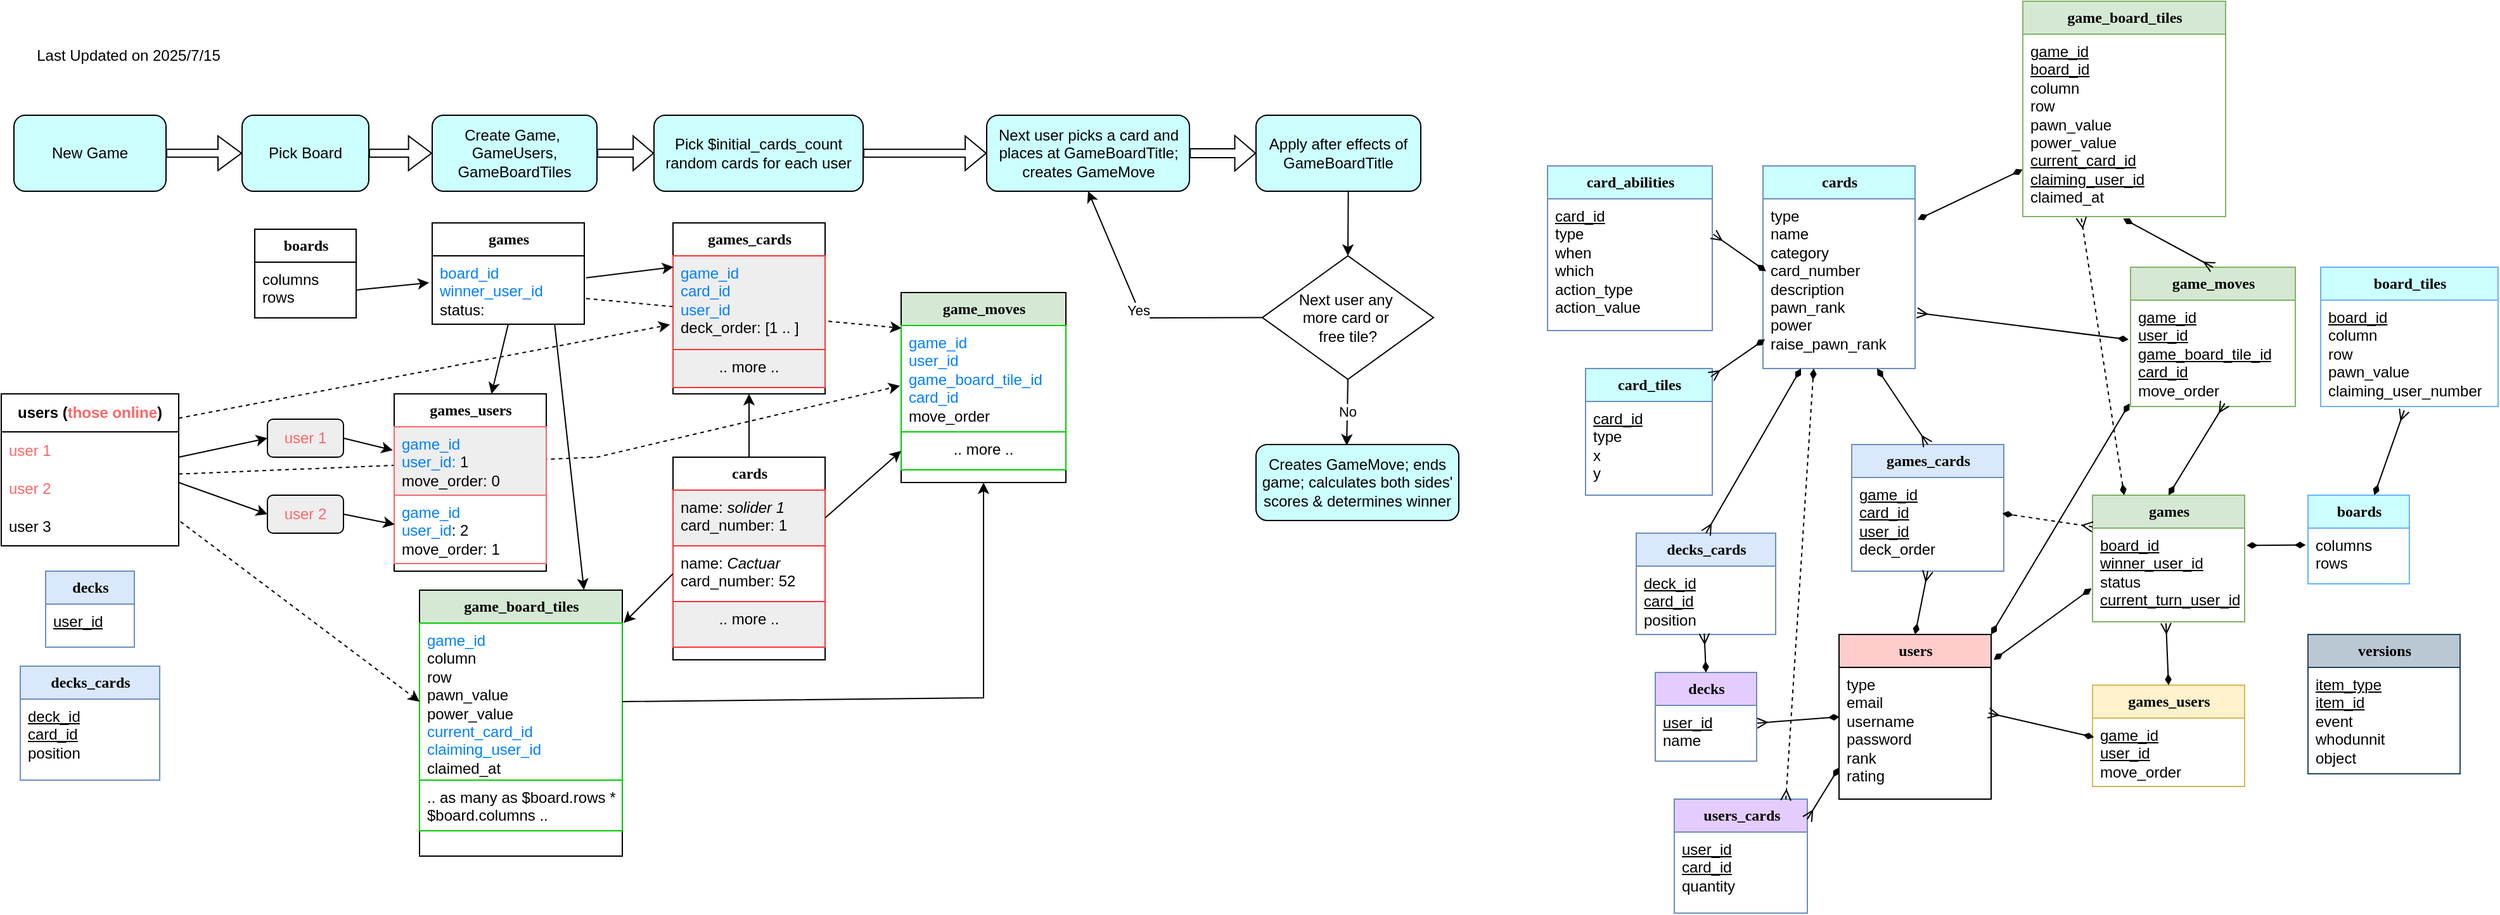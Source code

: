 <mxfile version="28.0.4">
  <diagram name="EER" id="c4acf3e9-155e-7222-9cf6-157b1a14988f">
    <mxGraphModel dx="2718" dy="1848" grid="1" gridSize="10" guides="1" tooltips="1" connect="1" arrows="1" fold="1" page="1" pageScale="1" pageWidth="850" pageHeight="1100" background="none" math="0" shadow="0">
      <root>
        <mxCell id="0" />
        <mxCell id="1" parent="0" />
        <mxCell id="WRyJqsJyQjOsR1VuZ4b_-59" value="" style="endArrow=classic;html=1;rounded=0;exitX=1;exitY=0.11;exitDx=0;exitDy=0;exitPerimeter=0;entryX=-0.007;entryY=0.567;entryDx=0;entryDy=0;dashed=1;entryPerimeter=0;" parent="1" source="WRyJqsJyQjOsR1VuZ4b_-8" target="WRyJqsJyQjOsR1VuZ4b_-55" edge="1">
          <mxGeometry width="50" height="50" relative="1" as="geometry">
            <mxPoint x="-960" y="330" as="sourcePoint" />
            <mxPoint x="-573" y="230" as="targetPoint" />
            <Array as="points">
              <mxPoint x="-950" y="340" />
            </Array>
          </mxGeometry>
        </mxCell>
        <mxCell id="WRyJqsJyQjOsR1VuZ4b_-60" value="" style="endArrow=classic;html=1;rounded=0;exitX=1.012;exitY=0.624;exitDx=0;exitDy=0;exitPerimeter=0;entryX=0.003;entryY=0.025;entryDx=0;entryDy=0;entryPerimeter=0;dashed=1;" parent="1" source="WRyJqsJyQjOsR1VuZ4b_-17" target="WRyJqsJyQjOsR1VuZ4b_-55" edge="1">
          <mxGeometry width="50" height="50" relative="1" as="geometry">
            <mxPoint x="-960" y="330" as="sourcePoint" />
            <mxPoint x="-573" y="230" as="targetPoint" />
          </mxGeometry>
        </mxCell>
        <mxCell id="_FI4FavQm8VD4Ou4lNko-3" value="&lt;span style=&quot;font-size: 12px;&quot;&gt;&lt;b&gt;game_board_tiles&lt;/b&gt;&lt;/span&gt;" style="swimlane;html=1;fontStyle=0;childLayout=stackLayout;horizontal=1;startSize=26;fillColor=#d5e8d4;horizontalStack=0;resizeParent=1;resizeLast=0;collapsible=1;marginBottom=0;swimlaneFillColor=#ffffff;rounded=0;shadow=0;comic=0;labelBackgroundColor=none;strokeWidth=1;fontFamily=Verdana;fontSize=10;align=center;strokeColor=#82b366;" parent="1" vertex="1">
          <mxGeometry x="175" y="-20" width="160" height="170" as="geometry">
            <mxRectangle x="510" y="42" width="170" height="30" as="alternateBounds" />
          </mxGeometry>
        </mxCell>
        <mxCell id="_FI4FavQm8VD4Ou4lNko-4" value="&lt;div&gt;&lt;u&gt;game_id&lt;/u&gt;&lt;/div&gt;&lt;div&gt;&lt;u&gt;board_id&lt;/u&gt;&lt;/div&gt;&lt;div&gt;&lt;span style=&quot;background-color: transparent; color: light-dark(rgb(0, 0, 0), rgb(255, 255, 255));&quot;&gt;column&lt;/span&gt;&lt;/div&gt;&lt;div&gt;row&lt;/div&gt;&lt;div&gt;pawn_value&lt;/div&gt;&lt;div&gt;&lt;span style=&quot;background-color: transparent; color: light-dark(rgb(0, 0, 0), rgb(255, 255, 255));&quot;&gt;power_value&lt;/span&gt;&lt;/div&gt;&lt;div&gt;&lt;u&gt;current_card_id&lt;/u&gt;&lt;/div&gt;&lt;div&gt;&lt;div&gt;&lt;u&gt;claiming_user_id&lt;/u&gt;&lt;/div&gt;&lt;div&gt;claimed_at&lt;/div&gt;&lt;/div&gt;" style="text;html=1;strokeColor=none;fillColor=none;align=left;verticalAlign=top;spacingLeft=4;spacingRight=4;whiteSpace=wrap;overflow=hidden;rotatable=0;points=[[0,0.5],[1,0.5]];portConstraint=eastwest;" parent="_FI4FavQm8VD4Ou4lNko-3" vertex="1">
          <mxGeometry y="26" width="160" height="144" as="geometry" />
        </mxCell>
        <mxCell id="_FI4FavQm8VD4Ou4lNko-7" value="&lt;span style=&quot;font-size: 12px;&quot;&gt;&lt;b&gt;boards&lt;/b&gt;&lt;/span&gt;" style="swimlane;html=1;fontStyle=0;childLayout=stackLayout;horizontal=1;startSize=26;fillColor=#CCFFFF;horizontalStack=0;resizeParent=1;resizeLast=0;collapsible=1;marginBottom=0;swimlaneFillColor=#ffffff;rounded=0;shadow=0;comic=0;labelBackgroundColor=none;strokeWidth=1;fontFamily=Verdana;fontSize=10;align=center;strokeColor=#66B2FF;" parent="1" vertex="1">
          <mxGeometry x="400" y="370" width="80" height="70" as="geometry" />
        </mxCell>
        <mxCell id="_FI4FavQm8VD4Ou4lNko-8" value="&lt;div&gt;columns&lt;/div&gt;&lt;div&gt;rows&lt;/div&gt;" style="text;html=1;strokeColor=none;fillColor=none;align=left;verticalAlign=top;spacingLeft=4;spacingRight=4;whiteSpace=wrap;overflow=hidden;rotatable=0;points=[[0,0.5],[1,0.5]];portConstraint=eastwest;" parent="_FI4FavQm8VD4Ou4lNko-7" vertex="1">
          <mxGeometry y="26" width="80" height="44" as="geometry" />
        </mxCell>
        <mxCell id="_FI4FavQm8VD4Ou4lNko-9" value="&lt;font style=&quot;font-size: 12px;&quot;&gt;&lt;b&gt;card_abilities&lt;/b&gt;&lt;/font&gt;" style="swimlane;html=1;fontStyle=0;childLayout=stackLayout;horizontal=1;startSize=26;fillColor=#CCFFFF;horizontalStack=0;resizeParent=1;resizeLast=0;collapsible=1;marginBottom=0;swimlaneFillColor=#ffffff;rounded=0;shadow=0;comic=0;labelBackgroundColor=none;strokeWidth=1;fontFamily=Verdana;fontSize=10;align=center;strokeColor=#6c8ebf;" parent="1" vertex="1">
          <mxGeometry x="-200" y="110" width="130" height="130" as="geometry">
            <mxRectangle x="510" y="210" width="130" height="30" as="alternateBounds" />
          </mxGeometry>
        </mxCell>
        <mxCell id="_FI4FavQm8VD4Ou4lNko-10" value="&lt;div&gt;&lt;u&gt;card_id&lt;/u&gt;&lt;/div&gt;&lt;div&gt;type&lt;/div&gt;&lt;div&gt;when&lt;/div&gt;&lt;div&gt;which&lt;/div&gt;&lt;div&gt;action_type&lt;/div&gt;&lt;div&gt;action_value&lt;/div&gt;" style="text;html=1;strokeColor=none;fillColor=none;align=left;verticalAlign=top;spacingLeft=4;spacingRight=4;whiteSpace=wrap;overflow=hidden;rotatable=0;points=[[0,0.5],[1,0.5]];portConstraint=eastwest;" parent="_FI4FavQm8VD4Ou4lNko-9" vertex="1">
          <mxGeometry y="26" width="130" height="104" as="geometry" />
        </mxCell>
        <mxCell id="_FI4FavQm8VD4Ou4lNko-11" value="&lt;font style=&quot;font-size: 12px;&quot;&gt;&lt;b&gt;card_tiles&lt;/b&gt;&lt;/font&gt;" style="swimlane;html=1;fontStyle=0;childLayout=stackLayout;horizontal=1;startSize=26;fillColor=#CCFFFF;horizontalStack=0;resizeParent=1;resizeLast=0;collapsible=1;marginBottom=0;swimlaneFillColor=#ffffff;rounded=0;shadow=0;comic=0;labelBackgroundColor=none;strokeWidth=1;fontFamily=Verdana;fontSize=10;align=center;strokeColor=#6c8ebf;" parent="1" vertex="1">
          <mxGeometry x="-170" y="270" width="100" height="100" as="geometry">
            <mxRectangle x="350" y="210" width="120" height="30" as="alternateBounds" />
          </mxGeometry>
        </mxCell>
        <mxCell id="_FI4FavQm8VD4Ou4lNko-12" value="&lt;div&gt;&lt;u&gt;card_id&lt;/u&gt;&lt;/div&gt;&lt;div&gt;type&lt;/div&gt;&lt;div&gt;x&lt;/div&gt;&lt;div&gt;y&lt;/div&gt;" style="text;html=1;strokeColor=none;fillColor=none;align=left;verticalAlign=top;spacingLeft=4;spacingRight=4;whiteSpace=wrap;overflow=hidden;rotatable=0;points=[[0,0.5],[1,0.5]];portConstraint=eastwest;" parent="_FI4FavQm8VD4Ou4lNko-11" vertex="1">
          <mxGeometry y="26" width="100" height="74" as="geometry" />
        </mxCell>
        <mxCell id="_FI4FavQm8VD4Ou4lNko-13" value="&lt;font style=&quot;font-size: 12px;&quot;&gt;&lt;b&gt;cards&lt;/b&gt;&lt;/font&gt;" style="swimlane;html=1;fontStyle=0;childLayout=stackLayout;horizontal=1;startSize=26;fillColor=#CCFFFF;horizontalStack=0;resizeParent=1;resizeLast=0;collapsible=1;marginBottom=0;swimlaneFillColor=#ffffff;rounded=0;shadow=0;comic=0;labelBackgroundColor=none;strokeWidth=1;fontFamily=Verdana;fontSize=10;align=center;strokeColor=#6c8ebf;" parent="1" vertex="1">
          <mxGeometry x="-30" y="110" width="120" height="160" as="geometry">
            <mxRectangle x="350" y="210" width="120" height="30" as="alternateBounds" />
          </mxGeometry>
        </mxCell>
        <mxCell id="_FI4FavQm8VD4Ou4lNko-14" value="type&lt;div&gt;name&lt;/div&gt;&lt;div&gt;category&lt;/div&gt;&lt;div&gt;card_number&lt;/div&gt;&lt;div&gt;description&lt;/div&gt;&lt;div&gt;pawn_rank&lt;/div&gt;&lt;div&gt;power&lt;/div&gt;&lt;div&gt;raise_pawn_rank&lt;/div&gt;" style="text;html=1;strokeColor=none;fillColor=none;align=left;verticalAlign=top;spacingLeft=4;spacingRight=4;whiteSpace=wrap;overflow=hidden;rotatable=0;points=[[0,0.5],[1,0.5]];portConstraint=eastwest;" parent="_FI4FavQm8VD4Ou4lNko-13" vertex="1">
          <mxGeometry y="26" width="120" height="124" as="geometry" />
        </mxCell>
        <mxCell id="_FI4FavQm8VD4Ou4lNko-15" value="&lt;font style=&quot;font-size: 12px;&quot;&gt;&lt;b&gt;game_moves&lt;/b&gt;&lt;/font&gt;" style="swimlane;html=1;fontStyle=0;childLayout=stackLayout;horizontal=1;startSize=26;fillColor=#d5e8d4;horizontalStack=0;resizeParent=1;resizeLast=0;collapsible=1;marginBottom=0;swimlaneFillColor=#ffffff;rounded=0;shadow=0;comic=0;labelBackgroundColor=none;strokeWidth=1;fontFamily=Verdana;fontSize=10;align=center;strokeColor=#82b366;" parent="1" vertex="1">
          <mxGeometry x="260" y="190" width="130" height="110" as="geometry">
            <mxRectangle x="510" y="210" width="130" height="30" as="alternateBounds" />
          </mxGeometry>
        </mxCell>
        <mxCell id="_FI4FavQm8VD4Ou4lNko-16" value="&lt;div&gt;&lt;u&gt;game_id&lt;/u&gt;&lt;/div&gt;&lt;div&gt;&lt;u&gt;user_id&lt;/u&gt;&lt;/div&gt;&lt;div&gt;&lt;u&gt;game_board_tile_id&lt;/u&gt;&lt;/div&gt;&lt;div&gt;&lt;u&gt;card_id&lt;/u&gt;&lt;/div&gt;&lt;div&gt;move_order&lt;/div&gt;" style="text;html=1;strokeColor=none;fillColor=none;align=left;verticalAlign=top;spacingLeft=4;spacingRight=4;whiteSpace=wrap;overflow=hidden;rotatable=0;points=[[0,0.5],[1,0.5]];portConstraint=eastwest;" parent="_FI4FavQm8VD4Ou4lNko-15" vertex="1">
          <mxGeometry y="26" width="130" height="84" as="geometry" />
        </mxCell>
        <mxCell id="_FI4FavQm8VD4Ou4lNko-19" value="&lt;font style=&quot;font-size: 12px;&quot;&gt;&lt;b&gt;games&lt;/b&gt;&lt;/font&gt;" style="swimlane;html=1;fontStyle=0;childLayout=stackLayout;horizontal=1;startSize=26;fillColor=#d5e8d4;horizontalStack=0;resizeParent=1;resizeLast=0;collapsible=1;marginBottom=0;swimlaneFillColor=#ffffff;rounded=0;shadow=0;comic=0;labelBackgroundColor=none;strokeWidth=1;fontFamily=Verdana;fontSize=10;align=center;strokeColor=#82b366;" parent="1" vertex="1">
          <mxGeometry x="230" y="370" width="120" height="100" as="geometry">
            <mxRectangle x="350" y="210" width="120" height="30" as="alternateBounds" />
          </mxGeometry>
        </mxCell>
        <mxCell id="_FI4FavQm8VD4Ou4lNko-20" value="&lt;u&gt;board_id&lt;/u&gt;&lt;div&gt;&lt;u&gt;winner_user_id&lt;/u&gt;&lt;/div&gt;&lt;div&gt;status&lt;/div&gt;&lt;div&gt;&lt;u&gt;current_turn_user_id&lt;/u&gt;&lt;/div&gt;" style="text;html=1;strokeColor=none;fillColor=none;align=left;verticalAlign=top;spacingLeft=4;spacingRight=4;whiteSpace=wrap;overflow=hidden;rotatable=0;points=[[0,0.5],[1,0.5]];portConstraint=eastwest;" parent="_FI4FavQm8VD4Ou4lNko-19" vertex="1">
          <mxGeometry y="26" width="120" height="74" as="geometry" />
        </mxCell>
        <mxCell id="_FI4FavQm8VD4Ou4lNko-21" value="&lt;font style=&quot;font-size: 12px;&quot;&gt;&lt;b&gt;games_cards&lt;/b&gt;&lt;/font&gt;" style="swimlane;html=1;fontStyle=0;childLayout=stackLayout;horizontal=1;startSize=26;fillColor=#dae8fc;horizontalStack=0;resizeParent=1;resizeLast=0;collapsible=1;marginBottom=0;swimlaneFillColor=#ffffff;rounded=0;shadow=0;comic=0;labelBackgroundColor=none;strokeWidth=1;fontFamily=Verdana;fontSize=10;align=center;strokeColor=#6c8ebf;" parent="1" vertex="1">
          <mxGeometry x="40" y="330" width="120" height="100" as="geometry">
            <mxRectangle x="350" y="210" width="120" height="30" as="alternateBounds" />
          </mxGeometry>
        </mxCell>
        <mxCell id="_FI4FavQm8VD4Ou4lNko-22" value="&lt;u&gt;game_id&lt;/u&gt;&lt;div&gt;&lt;u&gt;card_id&lt;/u&gt;&lt;/div&gt;&lt;div&gt;&lt;u&gt;user_id&lt;/u&gt;&lt;/div&gt;&lt;div&gt;deck_order&lt;/div&gt;" style="text;html=1;strokeColor=none;fillColor=none;align=left;verticalAlign=top;spacingLeft=4;spacingRight=4;whiteSpace=wrap;overflow=hidden;rotatable=0;points=[[0,0.5],[1,0.5]];portConstraint=eastwest;" parent="_FI4FavQm8VD4Ou4lNko-21" vertex="1">
          <mxGeometry y="26" width="120" height="74" as="geometry" />
        </mxCell>
        <mxCell id="_FI4FavQm8VD4Ou4lNko-23" value="&lt;font style=&quot;font-size: 12px;&quot;&gt;&lt;b&gt;games_users&lt;/b&gt;&lt;/font&gt;" style="swimlane;html=1;fontStyle=0;childLayout=stackLayout;horizontal=1;startSize=26;fillColor=#fff2cc;horizontalStack=0;resizeParent=1;resizeLast=0;collapsible=1;marginBottom=0;swimlaneFillColor=#ffffff;rounded=0;shadow=0;comic=0;labelBackgroundColor=none;strokeWidth=1;fontFamily=Verdana;fontSize=10;align=center;strokeColor=#d6b656;" parent="1" vertex="1">
          <mxGeometry x="230" y="520" width="120" height="80" as="geometry">
            <mxRectangle x="350" y="210" width="120" height="30" as="alternateBounds" />
          </mxGeometry>
        </mxCell>
        <mxCell id="_FI4FavQm8VD4Ou4lNko-24" value="&lt;u&gt;game_id&lt;/u&gt;&lt;div&gt;&lt;u&gt;user_id&lt;/u&gt;&lt;/div&gt;&lt;div&gt;move_order&lt;/div&gt;" style="text;html=1;strokeColor=none;fillColor=none;align=left;verticalAlign=top;spacingLeft=4;spacingRight=4;whiteSpace=wrap;overflow=hidden;rotatable=0;points=[[0,0.5],[1,0.5]];portConstraint=eastwest;" parent="_FI4FavQm8VD4Ou4lNko-23" vertex="1">
          <mxGeometry y="26" width="120" height="54" as="geometry" />
        </mxCell>
        <mxCell id="_FI4FavQm8VD4Ou4lNko-25" value="&lt;font style=&quot;font-size: 12px;&quot;&gt;&lt;b&gt;users&lt;/b&gt;&lt;/font&gt;" style="swimlane;html=1;fontStyle=0;childLayout=stackLayout;horizontal=1;startSize=26;fillColor=#FFCCCC;horizontalStack=0;resizeParent=1;resizeLast=0;collapsible=1;marginBottom=0;swimlaneFillColor=#ffffff;rounded=0;shadow=0;comic=0;labelBackgroundColor=none;strokeWidth=1;fontFamily=Verdana;fontSize=10;align=center;" parent="1" vertex="1">
          <mxGeometry x="30" y="480" width="120" height="130" as="geometry">
            <mxRectangle x="350" y="210" width="120" height="30" as="alternateBounds" />
          </mxGeometry>
        </mxCell>
        <mxCell id="_FI4FavQm8VD4Ou4lNko-26" value="type&lt;div&gt;email&lt;/div&gt;&lt;div&gt;username&lt;/div&gt;&lt;div&gt;password&lt;/div&gt;&lt;div&gt;rank&lt;/div&gt;&lt;div&gt;rating&lt;/div&gt;" style="text;html=1;strokeColor=none;fillColor=none;align=left;verticalAlign=top;spacingLeft=4;spacingRight=4;whiteSpace=wrap;overflow=hidden;rotatable=0;points=[[0,0.5],[1,0.5]];portConstraint=eastwest;" parent="_FI4FavQm8VD4Ou4lNko-25" vertex="1">
          <mxGeometry y="26" width="120" height="104" as="geometry" />
        </mxCell>
        <mxCell id="_FI4FavQm8VD4Ou4lNko-27" value="&lt;font style=&quot;font-size: 12px;&quot;&gt;&lt;b&gt;versions&lt;/b&gt;&lt;/font&gt;" style="swimlane;html=1;fontStyle=0;childLayout=stackLayout;horizontal=1;startSize=26;fillColor=#bac8d3;horizontalStack=0;resizeParent=1;resizeLast=0;collapsible=1;marginBottom=0;swimlaneFillColor=#ffffff;rounded=0;shadow=0;comic=0;labelBackgroundColor=none;strokeWidth=1;fontFamily=Verdana;fontSize=10;align=center;strokeColor=#23445d;" parent="1" vertex="1">
          <mxGeometry x="400" y="480" width="120" height="110" as="geometry">
            <mxRectangle x="350" y="210" width="120" height="30" as="alternateBounds" />
          </mxGeometry>
        </mxCell>
        <mxCell id="_FI4FavQm8VD4Ou4lNko-28" value="&lt;u&gt;item_type&lt;/u&gt;&lt;div&gt;&lt;u&gt;item_id&lt;/u&gt;&lt;/div&gt;&lt;div&gt;event&lt;/div&gt;&lt;div&gt;whodunnit&lt;/div&gt;&lt;div&gt;object&lt;/div&gt;" style="text;html=1;strokeColor=none;fillColor=none;align=left;verticalAlign=top;spacingLeft=4;spacingRight=4;whiteSpace=wrap;overflow=hidden;rotatable=0;points=[[0,0.5],[1,0.5]];portConstraint=eastwest;" parent="_FI4FavQm8VD4Ou4lNko-27" vertex="1">
          <mxGeometry y="26" width="120" height="84" as="geometry" />
        </mxCell>
        <mxCell id="_FI4FavQm8VD4Ou4lNko-29" value="" style="endArrow=ERmany;html=1;rounded=0;entryX=0.5;entryY=0;entryDx=0;entryDy=0;exitX=0.75;exitY=1;exitDx=0;exitDy=0;startArrow=diamondThin;startFill=1;endFill=0;" parent="1" source="_FI4FavQm8VD4Ou4lNko-13" target="_FI4FavQm8VD4Ou4lNko-21" edge="1">
          <mxGeometry width="50" height="50" relative="1" as="geometry">
            <mxPoint x="90" y="280" as="sourcePoint" />
            <mxPoint x="-10" y="280" as="targetPoint" />
          </mxGeometry>
        </mxCell>
        <mxCell id="_FI4FavQm8VD4Ou4lNko-30" value="" style="endArrow=diamondThin;html=1;rounded=0;entryX=0.99;entryY=0.384;entryDx=0;entryDy=0;exitX=0;exitY=0.25;exitDx=0;exitDy=0;startArrow=ERmany;startFill=0;endFill=1;entryPerimeter=0;dashed=1;" parent="1" source="_FI4FavQm8VD4Ou4lNko-19" target="_FI4FavQm8VD4Ou4lNko-22" edge="1">
          <mxGeometry width="50" height="50" relative="1" as="geometry">
            <mxPoint x="70" y="280" as="sourcePoint" />
            <mxPoint x="70" y="320" as="targetPoint" />
          </mxGeometry>
        </mxCell>
        <mxCell id="_FI4FavQm8VD4Ou4lNko-31" value="" style="endArrow=diamondThin;html=1;rounded=0;exitX=1.017;exitY=0.154;exitDx=0;exitDy=0;startArrow=diamondThin;startFill=1;endFill=1;entryX=-0.007;entryY=0.644;entryDx=0;entryDy=0;entryPerimeter=0;exitPerimeter=0;" parent="1" source="_FI4FavQm8VD4Ou4lNko-25" target="_FI4FavQm8VD4Ou4lNko-20" edge="1">
          <mxGeometry width="50" height="50" relative="1" as="geometry">
            <mxPoint x="191" y="440" as="sourcePoint" />
            <mxPoint x="170" y="383" as="targetPoint" />
          </mxGeometry>
        </mxCell>
        <mxCell id="_FI4FavQm8VD4Ou4lNko-32" value="" style="endArrow=ERmany;html=1;rounded=0;exitX=0.5;exitY=0;exitDx=0;exitDy=0;startArrow=diamondThin;startFill=1;endFill=0;entryX=0.483;entryY=1.015;entryDx=0;entryDy=0;entryPerimeter=0;" parent="1" source="_FI4FavQm8VD4Ou4lNko-23" target="_FI4FavQm8VD4Ou4lNko-20" edge="1">
          <mxGeometry width="50" height="50" relative="1" as="geometry">
            <mxPoint x="120" y="487" as="sourcePoint" />
            <mxPoint x="224" y="410" as="targetPoint" />
          </mxGeometry>
        </mxCell>
        <mxCell id="_FI4FavQm8VD4Ou4lNko-35" value="" style="endArrow=ERmany;html=1;rounded=0;exitX=0.01;exitY=0.281;exitDx=0;exitDy=0;startArrow=diamondThin;startFill=1;endFill=0;exitPerimeter=0;entryX=0.983;entryY=0.346;entryDx=0;entryDy=0;entryPerimeter=0;" parent="1" source="_FI4FavQm8VD4Ou4lNko-24" target="_FI4FavQm8VD4Ou4lNko-26" edge="1">
          <mxGeometry width="50" height="50" relative="1" as="geometry">
            <mxPoint x="243" y="508" as="sourcePoint" />
            <mxPoint x="230" y="440" as="targetPoint" />
          </mxGeometry>
        </mxCell>
        <mxCell id="_FI4FavQm8VD4Ou4lNko-36" value="" style="endArrow=diamondThin;html=1;rounded=0;exitX=1.013;exitY=0.185;exitDx=0;exitDy=0;startArrow=diamondThin;startFill=1;endFill=1;entryX=-0.022;entryY=0.303;entryDx=0;entryDy=0;entryPerimeter=0;exitPerimeter=0;" parent="1" source="_FI4FavQm8VD4Ou4lNko-20" target="_FI4FavQm8VD4Ou4lNko-8" edge="1">
          <mxGeometry width="50" height="50" relative="1" as="geometry">
            <mxPoint x="150" y="487" as="sourcePoint" />
            <mxPoint x="254" y="410" as="targetPoint" />
          </mxGeometry>
        </mxCell>
        <mxCell id="_FI4FavQm8VD4Ou4lNko-38" value="" style="endArrow=diamondThin;html=1;rounded=0;exitX=1.017;exitY=0.132;exitDx=0;exitDy=0;startArrow=diamondThin;startFill=1;endFill=1;entryX=-0.001;entryY=0.742;entryDx=0;entryDy=0;entryPerimeter=0;exitPerimeter=0;" parent="1" source="_FI4FavQm8VD4Ou4lNko-14" target="_FI4FavQm8VD4Ou4lNko-4" edge="1">
          <mxGeometry width="50" height="50" relative="1" as="geometry">
            <mxPoint x="340" y="165" as="sourcePoint" />
            <mxPoint x="381.2" y="151.616" as="targetPoint" />
          </mxGeometry>
        </mxCell>
        <mxCell id="_FI4FavQm8VD4Ou4lNko-42" value="" style="endArrow=diamondThin;html=1;rounded=0;entryX=0.02;entryY=0.461;entryDx=0;entryDy=0;exitX=1.006;exitY=0.269;exitDx=0;exitDy=0;startArrow=ERmany;startFill=0;endFill=1;entryPerimeter=0;exitPerimeter=0;" parent="1" source="_FI4FavQm8VD4Ou4lNko-10" target="_FI4FavQm8VD4Ou4lNko-14" edge="1">
          <mxGeometry width="50" height="50" relative="1" as="geometry">
            <mxPoint x="70" y="280" as="sourcePoint" />
            <mxPoint x="70" y="320" as="targetPoint" />
          </mxGeometry>
        </mxCell>
        <mxCell id="_FI4FavQm8VD4Ou4lNko-43" value="" style="endArrow=diamondThin;html=1;rounded=0;entryX=0.013;entryY=0.894;entryDx=0;entryDy=0;exitX=0.99;exitY=0.064;exitDx=0;exitDy=0;startArrow=ERmany;startFill=0;endFill=1;entryPerimeter=0;exitPerimeter=0;" parent="1" source="_FI4FavQm8VD4Ou4lNko-11" target="_FI4FavQm8VD4Ou4lNko-14" edge="1">
          <mxGeometry width="50" height="50" relative="1" as="geometry">
            <mxPoint x="-20" y="170" as="sourcePoint" />
            <mxPoint x="21" y="199" as="targetPoint" />
          </mxGeometry>
        </mxCell>
        <mxCell id="_FI4FavQm8VD4Ou4lNko-45" value="" style="endArrow=diamondThin;html=1;rounded=0;entryX=-0.012;entryY=0.371;entryDx=0;entryDy=0;exitX=1.013;exitY=0.726;exitDx=0;exitDy=0;startArrow=ERmany;startFill=0;endFill=1;entryPerimeter=0;exitPerimeter=0;" parent="1" source="_FI4FavQm8VD4Ou4lNko-14" target="_FI4FavQm8VD4Ou4lNko-16" edge="1">
          <mxGeometry width="50" height="50" relative="1" as="geometry">
            <mxPoint x="140" y="270" as="sourcePoint" />
            <mxPoint x="140" y="310" as="targetPoint" />
          </mxGeometry>
        </mxCell>
        <mxCell id="_FI4FavQm8VD4Ou4lNko-46" value="" style="endArrow=diamondThin;html=1;rounded=0;entryX=-0.006;entryY=0.971;entryDx=0;entryDy=0;exitX=1;exitY=0;exitDx=0;exitDy=0;startArrow=diamondThin;startFill=1;endFill=1;entryPerimeter=0;" parent="1" source="_FI4FavQm8VD4Ou4lNko-25" target="_FI4FavQm8VD4Ou4lNko-16" edge="1">
          <mxGeometry width="50" height="50" relative="1" as="geometry">
            <mxPoint x="150" y="230" as="sourcePoint" />
            <mxPoint x="206" y="241" as="targetPoint" />
          </mxGeometry>
        </mxCell>
        <mxCell id="_FI4FavQm8VD4Ou4lNko-47" value="" style="endArrow=diamondThin;html=1;rounded=0;entryX=0.495;entryY=1.011;entryDx=0;entryDy=0;startArrow=ERmany;startFill=0;endFill=1;exitX=0.5;exitY=0;exitDx=0;exitDy=0;entryPerimeter=0;" parent="1" source="_FI4FavQm8VD4Ou4lNko-15" target="_FI4FavQm8VD4Ou4lNko-4" edge="1">
          <mxGeometry width="50" height="50" relative="1" as="geometry">
            <mxPoint x="402" y="114" as="sourcePoint" />
            <mxPoint x="350" y="80" as="targetPoint" />
          </mxGeometry>
        </mxCell>
        <mxCell id="_FI4FavQm8VD4Ou4lNko-48" value="" style="endArrow=diamondThin;html=1;rounded=0;entryX=0.5;entryY=0;entryDx=0;entryDy=0;startArrow=ERmany;startFill=0;endFill=1;exitX=0.572;exitY=0.971;exitDx=0;exitDy=0;exitPerimeter=0;" parent="1" source="_FI4FavQm8VD4Ou4lNko-16" target="_FI4FavQm8VD4Ou4lNko-19" edge="1">
          <mxGeometry width="50" height="50" relative="1" as="geometry">
            <mxPoint x="300" y="177" as="sourcePoint" />
            <mxPoint x="310" y="110" as="targetPoint" />
          </mxGeometry>
        </mxCell>
        <mxCell id="WRyJqsJyQjOsR1VuZ4b_-1" value="New Game" style="rounded=1;whiteSpace=wrap;html=1;fillColor=#CCFFFF;" parent="1" vertex="1">
          <mxGeometry x="-1410" y="70" width="120" height="60" as="geometry" />
        </mxCell>
        <mxCell id="WRyJqsJyQjOsR1VuZ4b_-2" value="" style="shape=flexArrow;endArrow=classic;html=1;rounded=0;exitX=1;exitY=0.5;exitDx=0;exitDy=0;entryX=0;entryY=0.5;entryDx=0;entryDy=0;endSize=5.841;width=6.207;" parent="1" source="WRyJqsJyQjOsR1VuZ4b_-1" target="WRyJqsJyQjOsR1VuZ4b_-3" edge="1">
          <mxGeometry width="50" height="50" relative="1" as="geometry">
            <mxPoint x="-1260" y="130" as="sourcePoint" />
            <mxPoint x="-1230" y="100" as="targetPoint" />
          </mxGeometry>
        </mxCell>
        <mxCell id="WRyJqsJyQjOsR1VuZ4b_-3" value="Pick Board" style="rounded=1;whiteSpace=wrap;html=1;fillColor=#CCFFFF;" parent="1" vertex="1">
          <mxGeometry x="-1230" y="70" width="100" height="60" as="geometry" />
        </mxCell>
        <mxCell id="WRyJqsJyQjOsR1VuZ4b_-4" value="user 1" style="rounded=1;whiteSpace=wrap;html=1;fillColor=#EEEEEE;fontColor=#FF6666;" parent="1" vertex="1">
          <mxGeometry x="-1210" y="310" width="60" height="30" as="geometry" />
        </mxCell>
        <mxCell id="WRyJqsJyQjOsR1VuZ4b_-6" value="&lt;b&gt;users (&lt;font style=&quot;color: rgb(255, 102, 102);&quot;&gt;those online&lt;/font&gt;)&lt;/b&gt;" style="swimlane;fontStyle=0;childLayout=stackLayout;horizontal=1;startSize=30;horizontalStack=0;resizeParent=1;resizeParentMax=0;resizeLast=0;collapsible=1;marginBottom=0;whiteSpace=wrap;html=1;" parent="1" vertex="1">
          <mxGeometry x="-1420" y="290" width="140" height="120" as="geometry" />
        </mxCell>
        <mxCell id="WRyJqsJyQjOsR1VuZ4b_-7" value="user 1" style="text;strokeColor=none;fillColor=none;align=left;verticalAlign=middle;spacingLeft=4;spacingRight=4;overflow=hidden;points=[[0,0.5],[1,0.5]];portConstraint=eastwest;rotatable=0;whiteSpace=wrap;html=1;fontColor=#FF6666;" parent="WRyJqsJyQjOsR1VuZ4b_-6" vertex="1">
          <mxGeometry y="30" width="140" height="30" as="geometry" />
        </mxCell>
        <mxCell id="WRyJqsJyQjOsR1VuZ4b_-8" value="user 2" style="text;strokeColor=none;fillColor=none;align=left;verticalAlign=middle;spacingLeft=4;spacingRight=4;overflow=hidden;points=[[0,0.5],[1,0.5]];portConstraint=eastwest;rotatable=0;whiteSpace=wrap;html=1;fontColor=#FF6666;" parent="WRyJqsJyQjOsR1VuZ4b_-6" vertex="1">
          <mxGeometry y="60" width="140" height="30" as="geometry" />
        </mxCell>
        <mxCell id="WRyJqsJyQjOsR1VuZ4b_-9" value="user 3" style="text;strokeColor=none;fillColor=none;align=left;verticalAlign=middle;spacingLeft=4;spacingRight=4;overflow=hidden;points=[[0,0.5],[1,0.5]];portConstraint=eastwest;rotatable=0;whiteSpace=wrap;html=1;" parent="WRyJqsJyQjOsR1VuZ4b_-6" vertex="1">
          <mxGeometry y="90" width="140" height="30" as="geometry" />
        </mxCell>
        <mxCell id="WRyJqsJyQjOsR1VuZ4b_-10" value="user 2" style="rounded=1;whiteSpace=wrap;html=1;fillColor=#EEEEEE;fontColor=#FF6666;" parent="1" vertex="1">
          <mxGeometry x="-1210" y="370" width="60" height="30" as="geometry" />
        </mxCell>
        <mxCell id="WRyJqsJyQjOsR1VuZ4b_-11" value="" style="endArrow=classic;html=1;rounded=0;exitX=1;exitY=0.667;exitDx=0;exitDy=0;exitPerimeter=0;entryX=0;entryY=0.5;entryDx=0;entryDy=0;" parent="1" source="WRyJqsJyQjOsR1VuZ4b_-7" target="WRyJqsJyQjOsR1VuZ4b_-4" edge="1">
          <mxGeometry width="50" height="50" relative="1" as="geometry">
            <mxPoint x="-960" y="400" as="sourcePoint" />
            <mxPoint x="-910" y="350" as="targetPoint" />
          </mxGeometry>
        </mxCell>
        <mxCell id="WRyJqsJyQjOsR1VuZ4b_-12" value="" style="endArrow=classic;html=1;rounded=0;exitX=1;exitY=0.333;exitDx=0;exitDy=0;exitPerimeter=0;entryX=0;entryY=0.5;entryDx=0;entryDy=0;" parent="1" source="WRyJqsJyQjOsR1VuZ4b_-8" target="WRyJqsJyQjOsR1VuZ4b_-10" edge="1">
          <mxGeometry width="50" height="50" relative="1" as="geometry">
            <mxPoint x="-1290" y="490" as="sourcePoint" />
            <mxPoint x="-1240" y="440" as="targetPoint" />
          </mxGeometry>
        </mxCell>
        <mxCell id="WRyJqsJyQjOsR1VuZ4b_-13" value="&lt;font style=&quot;font-size: 12px;&quot;&gt;&lt;b&gt;games_users&lt;/b&gt;&lt;/font&gt;" style="swimlane;html=1;fontStyle=0;childLayout=stackLayout;horizontal=1;startSize=26;fillColor=none;horizontalStack=0;resizeParent=1;resizeLast=0;collapsible=1;marginBottom=0;swimlaneFillColor=#ffffff;rounded=0;shadow=0;comic=0;labelBackgroundColor=none;strokeWidth=1;fontFamily=Verdana;fontSize=10;align=center;" parent="1" vertex="1">
          <mxGeometry x="-1110" y="290" width="120" height="140" as="geometry">
            <mxRectangle x="350" y="210" width="120" height="30" as="alternateBounds" />
          </mxGeometry>
        </mxCell>
        <mxCell id="WRyJqsJyQjOsR1VuZ4b_-14" value="&lt;span&gt;&lt;font style=&quot;color: rgb(0, 127, 255);&quot;&gt;game_id&lt;/font&gt;&lt;/span&gt;&lt;div&gt;&lt;span&gt;&lt;font style=&quot;color: rgb(0, 127, 255);&quot;&gt;user_id:&lt;/font&gt; 1&lt;/span&gt;&lt;/div&gt;&lt;div&gt;move_order: 0&lt;/div&gt;" style="text;html=1;strokeColor=#FF6666;fillColor=#EEEEEE;align=left;verticalAlign=top;spacingLeft=4;spacingRight=4;whiteSpace=wrap;overflow=hidden;rotatable=0;points=[[0,0.5],[1,0.5]];portConstraint=eastwest;fontStyle=0" parent="WRyJqsJyQjOsR1VuZ4b_-13" vertex="1">
          <mxGeometry y="26" width="120" height="54" as="geometry" />
        </mxCell>
        <mxCell id="WRyJqsJyQjOsR1VuZ4b_-15" value="&lt;span&gt;&lt;font style=&quot;color: rgb(0, 127, 255);&quot;&gt;game_id&lt;/font&gt;&lt;/span&gt;&lt;div&gt;&lt;span&gt;&lt;font style=&quot;color: rgb(0, 127, 255);&quot;&gt;user_id&lt;/font&gt;: 2&lt;/span&gt;&lt;/div&gt;&lt;div&gt;move_order: 1&lt;/div&gt;" style="text;html=1;strokeColor=#FF6666;fillColor=none;align=left;verticalAlign=top;spacingLeft=4;spacingRight=4;whiteSpace=wrap;overflow=hidden;rotatable=0;points=[[0,0.5],[1,0.5]];portConstraint=eastwest;fontStyle=0" parent="WRyJqsJyQjOsR1VuZ4b_-13" vertex="1">
          <mxGeometry y="80" width="120" height="54" as="geometry" />
        </mxCell>
        <mxCell id="WRyJqsJyQjOsR1VuZ4b_-16" value="&lt;font style=&quot;font-size: 12px;&quot;&gt;&lt;b&gt;games&lt;/b&gt;&lt;/font&gt;" style="swimlane;html=1;fontStyle=0;childLayout=stackLayout;horizontal=1;startSize=26;fillColor=none;horizontalStack=0;resizeParent=1;resizeLast=0;collapsible=1;marginBottom=0;swimlaneFillColor=#ffffff;rounded=0;shadow=0;comic=0;labelBackgroundColor=none;strokeWidth=1;fontFamily=Verdana;fontSize=10;align=center;" parent="1" vertex="1">
          <mxGeometry x="-1080" y="155" width="120" height="80" as="geometry">
            <mxRectangle x="350" y="210" width="120" height="30" as="alternateBounds" />
          </mxGeometry>
        </mxCell>
        <mxCell id="WRyJqsJyQjOsR1VuZ4b_-17" value="&lt;span&gt;&lt;font style=&quot;color: rgb(0, 127, 255);&quot;&gt;board_id&lt;/font&gt;&lt;/span&gt;&lt;div&gt;&lt;span&gt;&lt;font style=&quot;color: rgb(0, 127, 255);&quot;&gt;winner_user_id&lt;/font&gt;&lt;/span&gt;&lt;/div&gt;&lt;div&gt;status:&amp;nbsp;&lt;/div&gt;" style="text;html=1;strokeColor=none;fillColor=none;align=left;verticalAlign=top;spacingLeft=4;spacingRight=4;whiteSpace=wrap;overflow=hidden;rotatable=0;points=[[0,0.5],[1,0.5]];portConstraint=eastwest;fontStyle=0" parent="WRyJqsJyQjOsR1VuZ4b_-16" vertex="1">
          <mxGeometry y="26" width="120" height="54" as="geometry" />
        </mxCell>
        <mxCell id="WRyJqsJyQjOsR1VuZ4b_-18" value="&lt;span style=&quot;font-size: 12px;&quot;&gt;&lt;b&gt;boards&lt;/b&gt;&lt;/span&gt;" style="swimlane;html=1;fontStyle=0;childLayout=stackLayout;horizontal=1;startSize=26;fillColor=none;horizontalStack=0;resizeParent=1;resizeLast=0;collapsible=1;marginBottom=0;swimlaneFillColor=#ffffff;rounded=0;shadow=0;comic=0;labelBackgroundColor=none;strokeWidth=1;fontFamily=Verdana;fontSize=10;align=center;" parent="1" vertex="1">
          <mxGeometry x="-1220" y="160" width="80" height="70" as="geometry" />
        </mxCell>
        <mxCell id="WRyJqsJyQjOsR1VuZ4b_-19" value="&lt;div&gt;columns&lt;/div&gt;&lt;div&gt;rows&lt;/div&gt;" style="text;html=1;strokeColor=none;fillColor=none;align=left;verticalAlign=top;spacingLeft=4;spacingRight=4;whiteSpace=wrap;overflow=hidden;rotatable=0;points=[[0,0.5],[1,0.5]];portConstraint=eastwest;" parent="WRyJqsJyQjOsR1VuZ4b_-18" vertex="1">
          <mxGeometry y="26" width="80" height="44" as="geometry" />
        </mxCell>
        <mxCell id="WRyJqsJyQjOsR1VuZ4b_-20" value="" style="endArrow=classic;html=1;rounded=0;exitX=1;exitY=0.5;exitDx=0;exitDy=0;entryX=-0.02;entryY=0.394;entryDx=0;entryDy=0;entryPerimeter=0;" parent="1" source="WRyJqsJyQjOsR1VuZ4b_-19" target="WRyJqsJyQjOsR1VuZ4b_-17" edge="1">
          <mxGeometry width="50" height="50" relative="1" as="geometry">
            <mxPoint x="-1180" y="335" as="sourcePoint" />
            <mxPoint x="-1140" y="320" as="targetPoint" />
          </mxGeometry>
        </mxCell>
        <mxCell id="WRyJqsJyQjOsR1VuZ4b_-21" value="" style="endArrow=none;html=1;rounded=0;entryX=0.5;entryY=1;entryDx=0;entryDy=0;startArrow=classic;startFill=1;" parent="1" source="WRyJqsJyQjOsR1VuZ4b_-13" target="WRyJqsJyQjOsR1VuZ4b_-16" edge="1">
          <mxGeometry width="50" height="50" relative="1" as="geometry">
            <mxPoint x="-1160" y="300" as="sourcePoint" />
            <mxPoint x="-1110" y="250" as="targetPoint" />
          </mxGeometry>
        </mxCell>
        <mxCell id="WRyJqsJyQjOsR1VuZ4b_-22" value="" style="endArrow=classic;html=1;rounded=0;exitX=1;exitY=0.5;exitDx=0;exitDy=0;entryX=-0.009;entryY=0.343;entryDx=0;entryDy=0;entryPerimeter=0;" parent="1" source="WRyJqsJyQjOsR1VuZ4b_-4" target="WRyJqsJyQjOsR1VuZ4b_-14" edge="1">
          <mxGeometry width="50" height="50" relative="1" as="geometry">
            <mxPoint x="-1070" y="204" as="sourcePoint" />
            <mxPoint x="-1011" y="200" as="targetPoint" />
          </mxGeometry>
        </mxCell>
        <mxCell id="WRyJqsJyQjOsR1VuZ4b_-23" value="" style="endArrow=classic;html=1;rounded=0;exitX=1;exitY=0.5;exitDx=0;exitDy=0;entryX=0.003;entryY=0.428;entryDx=0;entryDy=0;entryPerimeter=0;" parent="1" source="WRyJqsJyQjOsR1VuZ4b_-10" target="WRyJqsJyQjOsR1VuZ4b_-15" edge="1">
          <mxGeometry width="50" height="50" relative="1" as="geometry">
            <mxPoint x="-1060" y="330" as="sourcePoint" />
            <mxPoint x="-940" y="335" as="targetPoint" />
          </mxGeometry>
        </mxCell>
        <mxCell id="WRyJqsJyQjOsR1VuZ4b_-24" value="" style="shape=flexArrow;endArrow=classic;html=1;rounded=0;exitX=1;exitY=0.5;exitDx=0;exitDy=0;entryX=0;entryY=0.5;entryDx=0;entryDy=0;width=6.207;endSize=5.724;" parent="1" source="WRyJqsJyQjOsR1VuZ4b_-3" target="WRyJqsJyQjOsR1VuZ4b_-25" edge="1">
          <mxGeometry width="50" height="50" relative="1" as="geometry">
            <mxPoint x="-1060" y="120.0" as="sourcePoint" />
            <mxPoint x="-870" y="70" as="targetPoint" />
          </mxGeometry>
        </mxCell>
        <mxCell id="WRyJqsJyQjOsR1VuZ4b_-25" value="Create Game,&amp;nbsp;&lt;div&gt;GameUsers, GameBoardTiles&lt;/div&gt;" style="rounded=1;whiteSpace=wrap;html=1;fillColor=#CCFFFF;" parent="1" vertex="1">
          <mxGeometry x="-1080" y="70" width="130" height="60" as="geometry" />
        </mxCell>
        <mxCell id="WRyJqsJyQjOsR1VuZ4b_-26" value="&lt;font style=&quot;font-size: 12px;&quot;&gt;&lt;b&gt;games_cards&lt;/b&gt;&lt;/font&gt;" style="swimlane;html=1;fontStyle=0;childLayout=stackLayout;horizontal=1;startSize=26;fillColor=none;horizontalStack=0;resizeParent=1;resizeLast=0;collapsible=1;marginBottom=0;swimlaneFillColor=#ffffff;rounded=0;shadow=0;comic=0;labelBackgroundColor=none;strokeWidth=1;fontFamily=Verdana;fontSize=10;align=center;" parent="1" vertex="1">
          <mxGeometry x="-890" y="155" width="120" height="135" as="geometry">
            <mxRectangle x="350" y="210" width="120" height="30" as="alternateBounds" />
          </mxGeometry>
        </mxCell>
        <mxCell id="WRyJqsJyQjOsR1VuZ4b_-27" value="&lt;span&gt;&lt;font style=&quot;color: rgb(0, 127, 255);&quot;&gt;game_id&lt;/font&gt;&lt;/span&gt;&lt;div&gt;&lt;span&gt;&lt;font style=&quot;color: rgb(0, 127, 255);&quot;&gt;card_id&lt;/font&gt;&lt;/span&gt;&lt;/div&gt;&lt;div&gt;&lt;font style=&quot;color: rgb(0, 127, 255);&quot;&gt;&lt;span&gt;user_id&lt;/span&gt;&lt;/font&gt;&lt;/div&gt;&lt;div&gt;deck_order: [1 .. ]&lt;/div&gt;" style="text;html=1;strokeColor=#FF3333;fillColor=#EEEEEE;align=left;verticalAlign=top;spacingLeft=4;spacingRight=4;whiteSpace=wrap;overflow=hidden;rotatable=0;points=[[0,0.5],[1,0.5]];portConstraint=eastwest;fontStyle=0" parent="WRyJqsJyQjOsR1VuZ4b_-26" vertex="1">
          <mxGeometry y="26" width="120" height="74" as="geometry" />
        </mxCell>
        <mxCell id="WRyJqsJyQjOsR1VuZ4b_-30" value=".. more .." style="text;html=1;strokeColor=#FF3333;fillColor=#EEEEEE;align=center;verticalAlign=top;spacingLeft=4;spacingRight=4;whiteSpace=wrap;overflow=hidden;rotatable=0;points=[[0,0.5],[1,0.5]];portConstraint=eastwest;" parent="WRyJqsJyQjOsR1VuZ4b_-26" vertex="1">
          <mxGeometry y="100" width="120" height="30" as="geometry" />
        </mxCell>
        <mxCell id="WRyJqsJyQjOsR1VuZ4b_-31" value="Pick $initial_cards_count random cards for each user" style="rounded=1;whiteSpace=wrap;html=1;fillColor=#CCFFFF;" parent="1" vertex="1">
          <mxGeometry x="-905" y="70" width="165" height="60" as="geometry" />
        </mxCell>
        <mxCell id="WRyJqsJyQjOsR1VuZ4b_-32" value="" style="shape=flexArrow;endArrow=classic;html=1;rounded=0;entryX=0;entryY=0.5;entryDx=0;entryDy=0;exitX=1;exitY=0.5;exitDx=0;exitDy=0;width=6.207;endSize=4.979;" parent="1" source="WRyJqsJyQjOsR1VuZ4b_-25" target="WRyJqsJyQjOsR1VuZ4b_-31" edge="1">
          <mxGeometry width="50" height="50" relative="1" as="geometry">
            <mxPoint x="-930" y="120" as="sourcePoint" />
            <mxPoint x="-1020" y="100" as="targetPoint" />
          </mxGeometry>
        </mxCell>
        <mxCell id="WRyJqsJyQjOsR1VuZ4b_-33" value="&lt;font style=&quot;font-size: 12px;&quot;&gt;&lt;b&gt;cards&lt;/b&gt;&lt;/font&gt;" style="swimlane;html=1;fontStyle=0;childLayout=stackLayout;horizontal=1;startSize=26;fillColor=none;horizontalStack=0;resizeParent=1;resizeLast=0;collapsible=1;marginBottom=0;swimlaneFillColor=#ffffff;rounded=0;shadow=0;comic=0;labelBackgroundColor=none;strokeWidth=1;fontFamily=Verdana;fontSize=10;align=center;" parent="1" vertex="1">
          <mxGeometry x="-890" y="340" width="120" height="160" as="geometry">
            <mxRectangle x="350" y="210" width="120" height="30" as="alternateBounds" />
          </mxGeometry>
        </mxCell>
        <mxCell id="WRyJqsJyQjOsR1VuZ4b_-34" value="&lt;div&gt;name: &lt;i&gt;solider 1&lt;/i&gt;&lt;/div&gt;&lt;div&gt;card_number: 1&lt;/div&gt;" style="text;html=1;strokeColor=#FF3333;fillColor=#EEEEEE;align=left;verticalAlign=top;spacingLeft=4;spacingRight=4;whiteSpace=wrap;overflow=hidden;rotatable=0;points=[[0,0.5],[1,0.5]];portConstraint=eastwest;" parent="WRyJqsJyQjOsR1VuZ4b_-33" vertex="1">
          <mxGeometry y="26" width="120" height="44" as="geometry" />
        </mxCell>
        <mxCell id="WRyJqsJyQjOsR1VuZ4b_-35" value="&lt;div&gt;name: &lt;i&gt;Cactuar&lt;/i&gt;&lt;/div&gt;&lt;div&gt;card_number: 52&lt;/div&gt;" style="text;html=1;strokeColor=#FF3333;fillColor=#FFFFFF;align=left;verticalAlign=top;spacingLeft=4;spacingRight=4;whiteSpace=wrap;overflow=hidden;rotatable=0;points=[[0,0.5],[1,0.5]];portConstraint=eastwest;" parent="WRyJqsJyQjOsR1VuZ4b_-33" vertex="1">
          <mxGeometry y="70" width="120" height="44" as="geometry" />
        </mxCell>
        <mxCell id="WRyJqsJyQjOsR1VuZ4b_-36" value=".. more .." style="text;html=1;strokeColor=#FF3333;fillColor=#EEEEEE;align=center;verticalAlign=top;spacingLeft=4;spacingRight=4;whiteSpace=wrap;overflow=hidden;rotatable=0;points=[[0,0.5],[1,0.5]];portConstraint=eastwest;" parent="WRyJqsJyQjOsR1VuZ4b_-33" vertex="1">
          <mxGeometry y="114" width="120" height="36" as="geometry" />
        </mxCell>
        <mxCell id="WRyJqsJyQjOsR1VuZ4b_-37" value="" style="endArrow=classic;html=1;rounded=0;entryX=0.5;entryY=1;entryDx=0;entryDy=0;exitX=0.5;exitY=0;exitDx=0;exitDy=0;" parent="1" source="WRyJqsJyQjOsR1VuZ4b_-33" target="WRyJqsJyQjOsR1VuZ4b_-26" edge="1">
          <mxGeometry width="50" height="50" relative="1" as="geometry">
            <mxPoint x="-1010" y="540" as="sourcePoint" />
            <mxPoint x="-960" y="490" as="targetPoint" />
          </mxGeometry>
        </mxCell>
        <mxCell id="WRyJqsJyQjOsR1VuZ4b_-38" value="" style="endArrow=ERmany;html=1;rounded=0;entryX=0.288;entryY=1.006;entryDx=0;entryDy=0;startArrow=diamondThin;startFill=1;endFill=0;exitX=0.208;exitY=0;exitDx=0;exitDy=0;entryPerimeter=0;exitPerimeter=0;dashed=1;" parent="1" source="_FI4FavQm8VD4Ou4lNko-19" target="_FI4FavQm8VD4Ou4lNko-4" edge="1">
          <mxGeometry width="50" height="50" relative="1" as="geometry">
            <mxPoint x="361" y="189" as="sourcePoint" />
            <mxPoint x="280" y="160" as="targetPoint" />
          </mxGeometry>
        </mxCell>
        <mxCell id="WRyJqsJyQjOsR1VuZ4b_-39" value="" style="endArrow=ERmany;html=1;rounded=0;exitX=0.5;exitY=0;exitDx=0;exitDy=0;startArrow=diamondThin;startFill=1;endFill=0;entryX=0.5;entryY=1;entryDx=0;entryDy=0;" parent="1" source="_FI4FavQm8VD4Ou4lNko-25" target="_FI4FavQm8VD4Ou4lNko-21" edge="1">
          <mxGeometry width="50" height="50" relative="1" as="geometry">
            <mxPoint x="140" y="479" as="sourcePoint" />
            <mxPoint x="269" y="450" as="targetPoint" />
          </mxGeometry>
        </mxCell>
        <mxCell id="WRyJqsJyQjOsR1VuZ4b_-40" value="&lt;span style=&quot;font-size: 12px;&quot;&gt;&lt;b&gt;game_board_tiles&lt;/b&gt;&lt;/span&gt;" style="swimlane;html=1;fontStyle=0;childLayout=stackLayout;horizontal=1;startSize=26;fillColor=#d5e8d4;horizontalStack=0;resizeParent=1;resizeLast=0;collapsible=1;marginBottom=0;swimlaneFillColor=#ffffff;rounded=0;shadow=0;comic=0;labelBackgroundColor=none;strokeWidth=1;fontFamily=Verdana;fontSize=10;align=center;strokeColor=default;" parent="1" vertex="1">
          <mxGeometry x="-1090" y="445" width="160" height="210" as="geometry">
            <mxRectangle x="510" y="42" width="170" height="30" as="alternateBounds" />
          </mxGeometry>
        </mxCell>
        <mxCell id="WRyJqsJyQjOsR1VuZ4b_-41" value="&lt;div&gt;&lt;font style=&quot;color: rgb(0, 127, 255);&quot;&gt;game_id&lt;/font&gt;&lt;/div&gt;&lt;div&gt;&lt;span style=&quot;background-color: transparent; color: light-dark(rgb(0, 0, 0), rgb(255, 255, 255));&quot;&gt;column&lt;/span&gt;&lt;/div&gt;&lt;div&gt;row&lt;/div&gt;&lt;div&gt;pawn_value&lt;/div&gt;&lt;div&gt;&lt;span style=&quot;background-color: transparent; color: light-dark(rgb(0, 0, 0), rgb(255, 255, 255));&quot;&gt;power_value&lt;/span&gt;&lt;/div&gt;&lt;div&gt;&lt;font style=&quot;color: rgb(0, 127, 255);&quot;&gt;current_card_id&lt;/font&gt;&lt;/div&gt;&lt;div&gt;&lt;div&gt;&lt;font style=&quot;color: rgb(0, 127, 255);&quot;&gt;claiming_user_id&lt;/font&gt;&lt;/div&gt;&lt;div&gt;claimed_at&lt;/div&gt;&lt;/div&gt;" style="text;html=1;strokeColor=#00CC00;fillColor=none;align=left;verticalAlign=top;spacingLeft=4;spacingRight=4;whiteSpace=wrap;overflow=hidden;rotatable=0;points=[[0,0.5],[1,0.5]];portConstraint=eastwest;" parent="WRyJqsJyQjOsR1VuZ4b_-40" vertex="1">
          <mxGeometry y="26" width="160" height="124" as="geometry" />
        </mxCell>
        <mxCell id="WRyJqsJyQjOsR1VuZ4b_-42" value="&lt;div&gt;.. as many as $board.rows * $board.columns ..&lt;/div&gt;" style="text;html=1;strokeColor=#00CC00;fillColor=none;align=left;verticalAlign=top;spacingLeft=4;spacingRight=4;whiteSpace=wrap;overflow=hidden;rotatable=0;points=[[0,0.5],[1,0.5]];portConstraint=eastwest;" parent="WRyJqsJyQjOsR1VuZ4b_-40" vertex="1">
          <mxGeometry y="150" width="160" height="40" as="geometry" />
        </mxCell>
        <mxCell id="WRyJqsJyQjOsR1VuZ4b_-46" value="" style="endArrow=none;html=1;rounded=0;entryX=0.805;entryY=0.997;entryDx=0;entryDy=0;startArrow=classic;startFill=1;entryPerimeter=0;exitX=0.811;exitY=-0.001;exitDx=0;exitDy=0;exitPerimeter=0;" parent="1" source="WRyJqsJyQjOsR1VuZ4b_-40" target="WRyJqsJyQjOsR1VuZ4b_-17" edge="1">
          <mxGeometry width="50" height="50" relative="1" as="geometry">
            <mxPoint x="-970" y="440" as="sourcePoint" />
            <mxPoint x="-825" y="300" as="targetPoint" />
          </mxGeometry>
        </mxCell>
        <mxCell id="WRyJqsJyQjOsR1VuZ4b_-47" value="" style="endArrow=none;html=1;rounded=0;entryX=1.012;entryY=0.321;entryDx=0;entryDy=0;startArrow=classic;startFill=1;entryPerimeter=0;exitX=0.003;exitY=0.12;exitDx=0;exitDy=0;exitPerimeter=0;" parent="1" source="WRyJqsJyQjOsR1VuZ4b_-27" target="WRyJqsJyQjOsR1VuZ4b_-17" edge="1">
          <mxGeometry width="50" height="50" relative="1" as="geometry">
            <mxPoint x="-900" y="290" as="sourcePoint" />
            <mxPoint x="-885" y="250" as="targetPoint" />
          </mxGeometry>
        </mxCell>
        <mxCell id="WRyJqsJyQjOsR1VuZ4b_-48" value="" style="endArrow=classic;html=1;rounded=0;exitX=1;exitY=0.16;exitDx=0;exitDy=0;exitPerimeter=0;entryX=-0.02;entryY=0.735;entryDx=0;entryDy=0;entryPerimeter=0;dashed=1;" parent="1" source="WRyJqsJyQjOsR1VuZ4b_-6" target="WRyJqsJyQjOsR1VuZ4b_-27" edge="1">
          <mxGeometry width="50" height="50" relative="1" as="geometry">
            <mxPoint x="-1260" y="310" as="sourcePoint" />
            <mxPoint x="-1210" y="260" as="targetPoint" />
          </mxGeometry>
        </mxCell>
        <mxCell id="WRyJqsJyQjOsR1VuZ4b_-49" value="" style="endArrow=classic;html=1;rounded=0;entryX=1.007;entryY=-0.001;entryDx=0;entryDy=0;entryPerimeter=0;exitX=0;exitY=0.5;exitDx=0;exitDy=0;" parent="1" source="WRyJqsJyQjOsR1VuZ4b_-35" target="WRyJqsJyQjOsR1VuZ4b_-41" edge="1">
          <mxGeometry width="50" height="50" relative="1" as="geometry">
            <mxPoint x="-1260" y="610" as="sourcePoint" />
            <mxPoint x="-1210" y="560" as="targetPoint" />
          </mxGeometry>
        </mxCell>
        <mxCell id="WRyJqsJyQjOsR1VuZ4b_-50" value="" style="endArrow=classic;html=1;rounded=0;exitX=1.01;exitY=0.363;exitDx=0;exitDy=0;exitPerimeter=0;dashed=1;entryX=0;entryY=0.5;entryDx=0;entryDy=0;" parent="1" source="WRyJqsJyQjOsR1VuZ4b_-9" target="WRyJqsJyQjOsR1VuZ4b_-41" edge="1">
          <mxGeometry width="50" height="50" relative="1" as="geometry">
            <mxPoint x="-1140" y="375" as="sourcePoint" />
            <mxPoint x="-900" y="450" as="targetPoint" />
          </mxGeometry>
        </mxCell>
        <mxCell id="WRyJqsJyQjOsR1VuZ4b_-51" value="Next user picks a card and places at GameBoardTitle; creates GameMove" style="rounded=1;whiteSpace=wrap;html=1;fillColor=#CCFFFF;" parent="1" vertex="1">
          <mxGeometry x="-642.5" y="70" width="160" height="60" as="geometry" />
        </mxCell>
        <mxCell id="WRyJqsJyQjOsR1VuZ4b_-52" value="" style="shape=flexArrow;endArrow=classic;html=1;rounded=0;entryX=0;entryY=0.5;entryDx=0;entryDy=0;exitX=1;exitY=0.5;exitDx=0;exitDy=0;width=6.207;endSize=5.152;" parent="1" source="WRyJqsJyQjOsR1VuZ4b_-31" target="WRyJqsJyQjOsR1VuZ4b_-51" edge="1">
          <mxGeometry width="50" height="50" relative="1" as="geometry">
            <mxPoint x="-740" y="50" as="sourcePoint" />
            <mxPoint x="-695" y="50" as="targetPoint" />
          </mxGeometry>
        </mxCell>
        <mxCell id="WRyJqsJyQjOsR1VuZ4b_-54" value="&lt;font style=&quot;font-size: 12px;&quot;&gt;&lt;b&gt;game_moves&lt;/b&gt;&lt;/font&gt;" style="swimlane;html=1;fontStyle=0;childLayout=stackLayout;horizontal=1;startSize=26;fillColor=#d5e8d4;horizontalStack=0;resizeParent=1;resizeLast=0;collapsible=1;marginBottom=0;swimlaneFillColor=#ffffff;rounded=0;shadow=0;comic=0;labelBackgroundColor=none;strokeWidth=1;fontFamily=Verdana;fontSize=10;align=center;strokeColor=#000000;" parent="1" vertex="1">
          <mxGeometry x="-710" y="210" width="130" height="150" as="geometry">
            <mxRectangle x="510" y="210" width="130" height="30" as="alternateBounds" />
          </mxGeometry>
        </mxCell>
        <mxCell id="WRyJqsJyQjOsR1VuZ4b_-55" value="&lt;div&gt;&lt;font style=&quot;color: rgb(0, 127, 255);&quot;&gt;game_id&lt;/font&gt;&lt;/div&gt;&lt;div&gt;&lt;font style=&quot;color: rgb(0, 127, 255);&quot;&gt;user_id&lt;/font&gt;&lt;/div&gt;&lt;div&gt;&lt;font style=&quot;color: rgb(0, 127, 255);&quot;&gt;game_board_tile_id&lt;/font&gt;&lt;/div&gt;&lt;div&gt;&lt;font style=&quot;color: rgb(0, 127, 255);&quot;&gt;card_id&lt;/font&gt;&lt;/div&gt;&lt;div&gt;move_order&lt;/div&gt;" style="text;html=1;strokeColor=#00CC00;fillColor=none;align=left;verticalAlign=top;spacingLeft=4;spacingRight=4;whiteSpace=wrap;overflow=hidden;rotatable=0;points=[[0,0.5],[1,0.5]];portConstraint=eastwest;" parent="WRyJqsJyQjOsR1VuZ4b_-54" vertex="1">
          <mxGeometry y="26" width="130" height="84" as="geometry" />
        </mxCell>
        <mxCell id="WRyJqsJyQjOsR1VuZ4b_-56" value="&lt;div&gt;&lt;font style=&quot;color: rgb(0, 0, 0);&quot;&gt;.. more ..&lt;/font&gt;&lt;/div&gt;" style="text;html=1;strokeColor=#00CC00;fillColor=none;align=center;verticalAlign=top;spacingLeft=4;spacingRight=4;whiteSpace=wrap;overflow=hidden;rotatable=0;points=[[0,0.5],[1,0.5]];portConstraint=eastwest;" parent="WRyJqsJyQjOsR1VuZ4b_-54" vertex="1">
          <mxGeometry y="110" width="130" height="30" as="geometry" />
        </mxCell>
        <mxCell id="WRyJqsJyQjOsR1VuZ4b_-57" value="" style="endArrow=classic;html=1;rounded=0;exitX=1;exitY=0.5;exitDx=0;exitDy=0;entryX=0.5;entryY=1;entryDx=0;entryDy=0;endFill=1;" parent="1" source="WRyJqsJyQjOsR1VuZ4b_-41" target="WRyJqsJyQjOsR1VuZ4b_-54" edge="1">
          <mxGeometry width="50" height="50" relative="1" as="geometry">
            <mxPoint x="-800" y="590" as="sourcePoint" />
            <mxPoint x="-750" y="540" as="targetPoint" />
            <Array as="points">
              <mxPoint x="-645" y="530" />
            </Array>
          </mxGeometry>
        </mxCell>
        <mxCell id="WRyJqsJyQjOsR1VuZ4b_-58" value="" style="endArrow=none;html=1;rounded=0;exitX=0;exitY=0.5;exitDx=0;exitDy=0;entryX=1;entryY=0.5;entryDx=0;entryDy=0;startArrow=classic;startFill=1;" parent="1" source="WRyJqsJyQjOsR1VuZ4b_-56" target="WRyJqsJyQjOsR1VuZ4b_-34" edge="1">
          <mxGeometry width="50" height="50" relative="1" as="geometry">
            <mxPoint x="-750" y="340" as="sourcePoint" />
            <mxPoint x="-700" y="290" as="targetPoint" />
          </mxGeometry>
        </mxCell>
        <mxCell id="WRyJqsJyQjOsR1VuZ4b_-62" value="" style="shape=flexArrow;endArrow=classic;html=1;rounded=0;entryX=0;entryY=0.5;entryDx=0;entryDy=0;exitX=1;exitY=0.5;exitDx=0;exitDy=0;width=6.897;endSize=5.083;" parent="1" source="WRyJqsJyQjOsR1VuZ4b_-51" target="WRyJqsJyQjOsR1VuZ4b_-65" edge="1">
          <mxGeometry width="50" height="50" relative="1" as="geometry">
            <mxPoint x="-510" y="110" as="sourcePoint" />
            <mxPoint x="-465" y="110" as="targetPoint" />
          </mxGeometry>
        </mxCell>
        <mxCell id="WRyJqsJyQjOsR1VuZ4b_-65" value="Apply after effects of GameBoardTitle" style="rounded=1;whiteSpace=wrap;html=1;fillColor=#CCFFFF;" parent="1" vertex="1">
          <mxGeometry x="-430" y="70" width="130" height="60" as="geometry" />
        </mxCell>
        <mxCell id="WRyJqsJyQjOsR1VuZ4b_-67" value="Next user any&amp;nbsp;&lt;div&gt;more card or&amp;nbsp;&lt;/div&gt;&lt;div&gt;free tile?&lt;/div&gt;" style="rhombus;whiteSpace=wrap;html=1;" parent="1" vertex="1">
          <mxGeometry x="-425" y="181" width="135" height="97.5" as="geometry" />
        </mxCell>
        <mxCell id="WRyJqsJyQjOsR1VuZ4b_-69" value="" style="endArrow=classic;html=1;rounded=0;exitX=0.56;exitY=1.009;exitDx=0;exitDy=0;exitPerimeter=0;entryX=0.5;entryY=0;entryDx=0;entryDy=0;" parent="1" source="WRyJqsJyQjOsR1VuZ4b_-65" target="WRyJqsJyQjOsR1VuZ4b_-67" edge="1">
          <mxGeometry width="50" height="50" relative="1" as="geometry">
            <mxPoint x="-350" y="220" as="sourcePoint" />
            <mxPoint x="-300" y="170" as="targetPoint" />
          </mxGeometry>
        </mxCell>
        <mxCell id="WRyJqsJyQjOsR1VuZ4b_-70" value="Yes" style="endArrow=classic;html=1;rounded=0;entryX=0.5;entryY=1;entryDx=0;entryDy=0;exitX=0;exitY=0.5;exitDx=0;exitDy=0;" parent="1" source="WRyJqsJyQjOsR1VuZ4b_-67" target="WRyJqsJyQjOsR1VuZ4b_-51" edge="1">
          <mxGeometry width="50" height="50" relative="1" as="geometry">
            <mxPoint x="-470" y="350" as="sourcePoint" />
            <mxPoint x="-420" y="300" as="targetPoint" />
            <Array as="points">
              <mxPoint x="-520" y="230" />
            </Array>
          </mxGeometry>
        </mxCell>
        <mxCell id="WRyJqsJyQjOsR1VuZ4b_-75" value="No" style="endArrow=classic;html=1;rounded=0;exitX=0.5;exitY=1;exitDx=0;exitDy=0;entryX=0.447;entryY=0.014;entryDx=0;entryDy=0;entryPerimeter=0;" parent="1" source="WRyJqsJyQjOsR1VuZ4b_-67" target="WRyJqsJyQjOsR1VuZ4b_-76" edge="1">
          <mxGeometry width="50" height="50" relative="1" as="geometry">
            <mxPoint x="-420" y="370" as="sourcePoint" />
            <mxPoint x="-357" y="320" as="targetPoint" />
          </mxGeometry>
        </mxCell>
        <mxCell id="WRyJqsJyQjOsR1VuZ4b_-76" value="Creates GameMove; ends game; calculates both sides&#39; scores &amp;amp; determines winner" style="rounded=1;whiteSpace=wrap;html=1;fillColor=#CCFFFF;" parent="1" vertex="1">
          <mxGeometry x="-430" y="330" width="160" height="60" as="geometry" />
        </mxCell>
        <mxCell id="5ki9buzzF8sJnWZIkCCN-6" value="&lt;span style=&quot;font-size: 12px;&quot;&gt;&lt;b&gt;board_tiles&lt;/b&gt;&lt;/span&gt;" style="swimlane;html=1;fontStyle=0;childLayout=stackLayout;horizontal=1;startSize=26;fillColor=#CCFFFF;horizontalStack=0;resizeParent=1;resizeLast=0;collapsible=1;marginBottom=0;swimlaneFillColor=#ffffff;rounded=0;shadow=0;comic=0;labelBackgroundColor=none;strokeWidth=1;fontFamily=Verdana;fontSize=10;align=center;strokeColor=#66B2FF;" parent="1" vertex="1">
          <mxGeometry x="410" y="190" width="140" height="110" as="geometry">
            <mxRectangle x="510" y="42" width="170" height="30" as="alternateBounds" />
          </mxGeometry>
        </mxCell>
        <mxCell id="5ki9buzzF8sJnWZIkCCN-7" value="&lt;div&gt;&lt;u style=&quot;background-color: transparent; color: light-dark(rgb(0, 0, 0), rgb(255, 255, 255));&quot;&gt;board_id&lt;/u&gt;&lt;/div&gt;&lt;div&gt;&lt;span style=&quot;background-color: transparent; color: light-dark(rgb(0, 0, 0), rgb(255, 255, 255));&quot;&gt;column&lt;/span&gt;&lt;/div&gt;&lt;div&gt;row&lt;/div&gt;&lt;div&gt;pawn_value&lt;/div&gt;&lt;div&gt;&lt;span style=&quot;background-color: transparent; color: light-dark(rgb(0, 0, 0), rgb(255, 255, 255));&quot;&gt;claiming_user_number&lt;/span&gt;&lt;/div&gt;" style="text;html=1;strokeColor=none;fillColor=none;align=left;verticalAlign=top;spacingLeft=4;spacingRight=4;whiteSpace=wrap;overflow=hidden;rotatable=0;points=[[0,0.5],[1,0.5]];portConstraint=eastwest;" parent="5ki9buzzF8sJnWZIkCCN-6" vertex="1">
          <mxGeometry y="26" width="140" height="84" as="geometry" />
        </mxCell>
        <mxCell id="5ki9buzzF8sJnWZIkCCN-8" value="" style="endArrow=diamondThin;html=1;rounded=0;startArrow=ERmany;startFill=0;endFill=1;exitX=0.471;exitY=1.036;exitDx=0;exitDy=0;exitPerimeter=0;" parent="1" source="5ki9buzzF8sJnWZIkCCN-7" target="_FI4FavQm8VD4Ou4lNko-7" edge="1">
          <mxGeometry width="50" height="50" relative="1" as="geometry">
            <mxPoint x="354" y="320" as="sourcePoint" />
            <mxPoint x="310" y="392" as="targetPoint" />
          </mxGeometry>
        </mxCell>
        <mxCell id="5ki9buzzF8sJnWZIkCCN-9" value="Last Updated on 2025/7/15" style="text;html=1;align=center;verticalAlign=middle;resizable=0;points=[];autosize=1;strokeColor=none;fillColor=none;" parent="1" vertex="1">
          <mxGeometry x="-1405" y="8" width="170" height="30" as="geometry" />
        </mxCell>
        <mxCell id="KWAkRyUfSd58fNkIX8vO-1" value="&lt;font style=&quot;font-size: 12px;&quot;&gt;&lt;b&gt;decks_cards&lt;/b&gt;&lt;/font&gt;" style="swimlane;html=1;fontStyle=0;childLayout=stackLayout;horizontal=1;startSize=26;fillColor=#dae8fc;horizontalStack=0;resizeParent=1;resizeLast=0;collapsible=1;marginBottom=0;swimlaneFillColor=#ffffff;rounded=0;shadow=0;comic=0;labelBackgroundColor=none;strokeWidth=1;fontFamily=Verdana;fontSize=10;align=center;strokeColor=#6c8ebf;" parent="1" vertex="1">
          <mxGeometry x="-130" y="400" width="110" height="80" as="geometry">
            <mxRectangle x="350" y="210" width="120" height="30" as="alternateBounds" />
          </mxGeometry>
        </mxCell>
        <mxCell id="KWAkRyUfSd58fNkIX8vO-2" value="&lt;div&gt;&lt;u&gt;deck_id&lt;/u&gt;&lt;/div&gt;&lt;div&gt;&lt;u&gt;card_id&lt;/u&gt;&lt;/div&gt;&lt;div&gt;position&lt;/div&gt;" style="text;html=1;strokeColor=none;fillColor=none;align=left;verticalAlign=top;spacingLeft=4;spacingRight=4;whiteSpace=wrap;overflow=hidden;rotatable=0;points=[[0,0.5],[1,0.5]];portConstraint=eastwest;" parent="KWAkRyUfSd58fNkIX8vO-1" vertex="1">
          <mxGeometry y="26" width="110" height="54" as="geometry" />
        </mxCell>
        <mxCell id="KWAkRyUfSd58fNkIX8vO-3" value="" style="endArrow=ERmany;html=1;rounded=0;entryX=0.5;entryY=0;entryDx=0;entryDy=0;exitX=0.25;exitY=1;exitDx=0;exitDy=0;startArrow=diamondThin;startFill=1;endFill=0;" parent="1" source="_FI4FavQm8VD4Ou4lNko-13" target="KWAkRyUfSd58fNkIX8vO-1" edge="1">
          <mxGeometry width="50" height="50" relative="1" as="geometry">
            <mxPoint x="60" y="290" as="sourcePoint" />
            <mxPoint x="120" y="330" as="targetPoint" />
          </mxGeometry>
        </mxCell>
        <mxCell id="KWAkRyUfSd58fNkIX8vO-4" value="" style="endArrow=ERmany;html=1;rounded=0;entryX=1.004;entryY=0.318;entryDx=0;entryDy=0;exitX=0.003;exitY=0.375;exitDx=0;exitDy=0;startArrow=diamondThin;startFill=1;endFill=0;entryPerimeter=0;exitPerimeter=0;" parent="1" source="_FI4FavQm8VD4Ou4lNko-26" target="KWAkRyUfSd58fNkIX8vO-10" edge="1">
          <mxGeometry width="50" height="50" relative="1" as="geometry">
            <mxPoint x="345" y="480" as="sourcePoint" />
            <mxPoint x="260" y="620" as="targetPoint" />
          </mxGeometry>
        </mxCell>
        <mxCell id="KWAkRyUfSd58fNkIX8vO-5" value="&lt;font style=&quot;font-size: 12px;&quot;&gt;&lt;b&gt;decks_cards&lt;/b&gt;&lt;/font&gt;" style="swimlane;html=1;fontStyle=0;childLayout=stackLayout;horizontal=1;startSize=26;fillColor=#dae8fc;horizontalStack=0;resizeParent=1;resizeLast=0;collapsible=1;marginBottom=0;swimlaneFillColor=#ffffff;rounded=0;shadow=0;comic=0;labelBackgroundColor=none;strokeWidth=1;fontFamily=Verdana;fontSize=10;align=center;strokeColor=#6c8ebf;" parent="1" vertex="1">
          <mxGeometry x="-1405" y="505" width="110" height="90" as="geometry">
            <mxRectangle x="350" y="210" width="120" height="30" as="alternateBounds" />
          </mxGeometry>
        </mxCell>
        <mxCell id="KWAkRyUfSd58fNkIX8vO-6" value="&lt;div&gt;&lt;u style=&quot;background-color: transparent; color: light-dark(rgb(0, 0, 0), rgb(255, 255, 255));&quot;&gt;deck_id&lt;/u&gt;&lt;/div&gt;&lt;div&gt;&lt;u&gt;card_id&lt;/u&gt;&lt;/div&gt;&lt;div&gt;position&lt;/div&gt;" style="text;html=1;strokeColor=none;fillColor=none;align=left;verticalAlign=top;spacingLeft=4;spacingRight=4;whiteSpace=wrap;overflow=hidden;rotatable=0;points=[[0,0.5],[1,0.5]];portConstraint=eastwest;" parent="KWAkRyUfSd58fNkIX8vO-5" vertex="1">
          <mxGeometry y="26" width="110" height="64" as="geometry" />
        </mxCell>
        <mxCell id="KWAkRyUfSd58fNkIX8vO-9" value="&lt;b style=&quot;font-size: 12px;&quot;&gt;decks&lt;/b&gt;" style="swimlane;html=1;fontStyle=0;childLayout=stackLayout;horizontal=1;startSize=26;fillColor=#E5CCFF;horizontalStack=0;resizeParent=1;resizeLast=0;collapsible=1;marginBottom=0;swimlaneFillColor=#ffffff;rounded=0;shadow=0;comic=0;labelBackgroundColor=none;strokeWidth=1;fontFamily=Verdana;fontSize=10;align=center;strokeColor=#6c8ebf;" parent="1" vertex="1">
          <mxGeometry x="-115" y="510" width="80" height="70" as="geometry">
            <mxRectangle x="350" y="210" width="120" height="30" as="alternateBounds" />
          </mxGeometry>
        </mxCell>
        <mxCell id="KWAkRyUfSd58fNkIX8vO-10" value="&lt;div&gt;&lt;u style=&quot;background-color: transparent; color: light-dark(rgb(0, 0, 0), rgb(255, 255, 255));&quot;&gt;user_id&lt;/u&gt;&lt;/div&gt;&lt;div&gt;name&lt;/div&gt;" style="text;html=1;strokeColor=none;fillColor=none;align=left;verticalAlign=top;spacingLeft=4;spacingRight=4;whiteSpace=wrap;overflow=hidden;rotatable=0;points=[[0,0.5],[1,0.5]];portConstraint=eastwest;" parent="KWAkRyUfSd58fNkIX8vO-9" vertex="1">
          <mxGeometry y="26" width="80" height="44" as="geometry" />
        </mxCell>
        <mxCell id="KWAkRyUfSd58fNkIX8vO-11" value="" style="endArrow=ERmany;html=1;rounded=0;entryX=0.488;entryY=0.987;entryDx=0;entryDy=0;exitX=0.5;exitY=0;exitDx=0;exitDy=0;startArrow=diamondThin;startFill=1;endFill=0;entryPerimeter=0;" parent="1" source="KWAkRyUfSd58fNkIX8vO-9" target="KWAkRyUfSd58fNkIX8vO-2" edge="1">
          <mxGeometry width="50" height="50" relative="1" as="geometry">
            <mxPoint x="40" y="550" as="sourcePoint" />
            <mxPoint x="-10" y="575" as="targetPoint" />
          </mxGeometry>
        </mxCell>
        <mxCell id="KWAkRyUfSd58fNkIX8vO-12" value="&lt;font style=&quot;font-size: 12px;&quot;&gt;&lt;b&gt;decks&lt;/b&gt;&lt;/font&gt;" style="swimlane;html=1;fontStyle=0;childLayout=stackLayout;horizontal=1;startSize=26;fillColor=#dae8fc;horizontalStack=0;resizeParent=1;resizeLast=0;collapsible=1;marginBottom=0;swimlaneFillColor=#ffffff;rounded=0;shadow=0;comic=0;labelBackgroundColor=none;strokeWidth=1;fontFamily=Verdana;fontSize=10;align=center;strokeColor=#6c8ebf;" parent="1" vertex="1">
          <mxGeometry x="-1385" y="430" width="70" height="60" as="geometry">
            <mxRectangle x="350" y="210" width="120" height="30" as="alternateBounds" />
          </mxGeometry>
        </mxCell>
        <mxCell id="KWAkRyUfSd58fNkIX8vO-13" value="&lt;div&gt;&lt;u&gt;user_id&lt;/u&gt;&lt;/div&gt;" style="text;html=1;strokeColor=none;fillColor=none;align=left;verticalAlign=top;spacingLeft=4;spacingRight=4;whiteSpace=wrap;overflow=hidden;rotatable=0;points=[[0,0.5],[1,0.5]];portConstraint=eastwest;" parent="KWAkRyUfSd58fNkIX8vO-12" vertex="1">
          <mxGeometry y="26" width="70" height="24" as="geometry" />
        </mxCell>
        <mxCell id="PTlwTQifetZBmxdGKie6-2" value="&lt;b style=&quot;font-size: 12px;&quot;&gt;users_cards&lt;/b&gt;" style="swimlane;html=1;fontStyle=0;childLayout=stackLayout;horizontal=1;startSize=26;fillColor=#E5CCFF;horizontalStack=0;resizeParent=1;resizeLast=0;collapsible=1;marginBottom=0;swimlaneFillColor=#ffffff;rounded=0;shadow=0;comic=0;labelBackgroundColor=none;strokeWidth=1;fontFamily=Verdana;fontSize=10;align=center;strokeColor=#6c8ebf;" parent="1" vertex="1">
          <mxGeometry x="-100" y="610" width="105" height="90" as="geometry">
            <mxRectangle x="350" y="210" width="120" height="30" as="alternateBounds" />
          </mxGeometry>
        </mxCell>
        <mxCell id="PTlwTQifetZBmxdGKie6-3" value="&lt;div&gt;&lt;u style=&quot;background-color: transparent; color: light-dark(rgb(0, 0, 0), rgb(255, 255, 255));&quot;&gt;user_id&lt;/u&gt;&lt;/div&gt;&lt;div&gt;&lt;u&gt;card_id&lt;/u&gt;&lt;/div&gt;&lt;div&gt;quantity&lt;/div&gt;" style="text;html=1;strokeColor=none;fillColor=none;align=left;verticalAlign=top;spacingLeft=4;spacingRight=4;whiteSpace=wrap;overflow=hidden;rotatable=0;points=[[0,0.5],[1,0.5]];portConstraint=eastwest;" parent="PTlwTQifetZBmxdGKie6-2" vertex="1">
          <mxGeometry y="26" width="105" height="54" as="geometry" />
        </mxCell>
        <mxCell id="PTlwTQifetZBmxdGKie6-4" value="" style="endArrow=ERmany;html=1;rounded=0;entryX=0.999;entryY=0.177;entryDx=0;entryDy=0;exitX=0;exitY=0.76;exitDx=0;exitDy=0;startArrow=diamondThin;startFill=1;endFill=0;exitPerimeter=0;entryPerimeter=0;" parent="1" source="_FI4FavQm8VD4Ou4lNko-26" target="PTlwTQifetZBmxdGKie6-2" edge="1">
          <mxGeometry width="50" height="50" relative="1" as="geometry">
            <mxPoint x="60" y="630" as="sourcePoint" />
            <mxPoint x="20" y="610" as="targetPoint" />
          </mxGeometry>
        </mxCell>
        <mxCell id="PTlwTQifetZBmxdGKie6-5" value="" style="endArrow=ERmany;html=1;rounded=0;entryX=0.838;entryY=0.011;entryDx=0;entryDy=0;startArrow=diamondThin;startFill=1;endFill=0;entryPerimeter=0;dashed=1;" parent="1" target="PTlwTQifetZBmxdGKie6-2" edge="1">
          <mxGeometry width="50" height="50" relative="1" as="geometry">
            <mxPoint x="10" y="270" as="sourcePoint" />
            <mxPoint y="693" as="targetPoint" />
          </mxGeometry>
        </mxCell>
      </root>
    </mxGraphModel>
  </diagram>
</mxfile>
